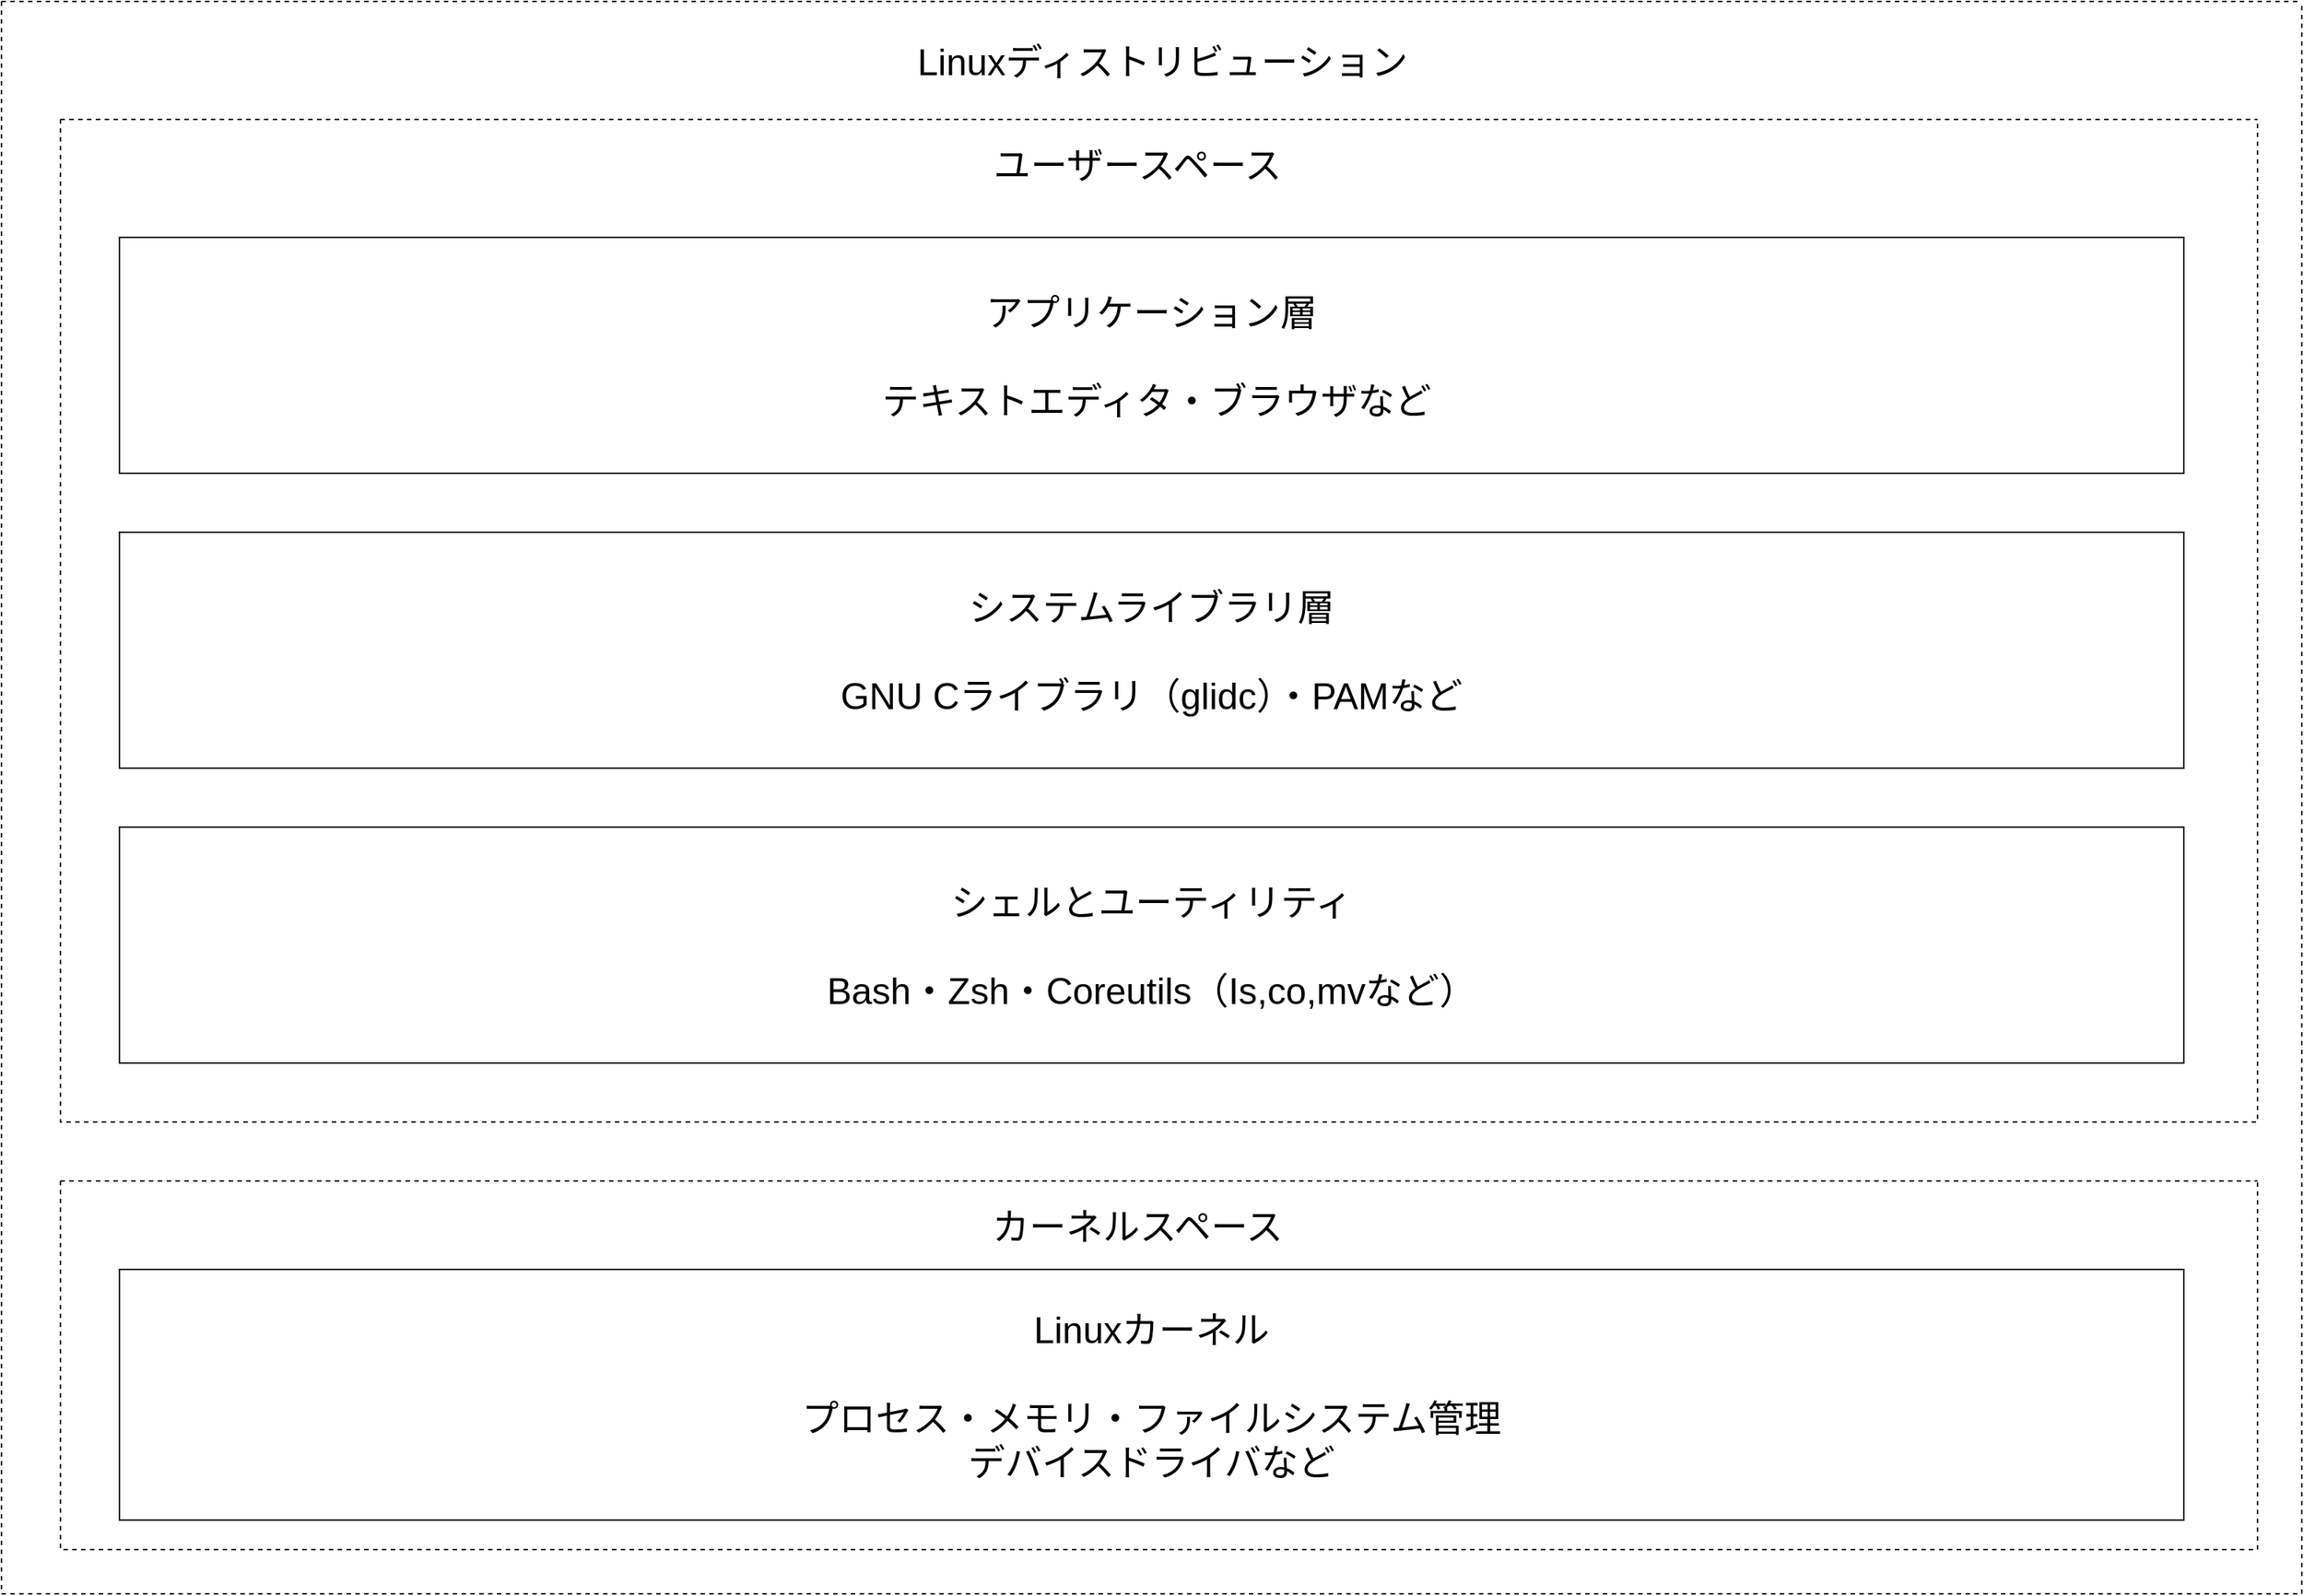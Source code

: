 <mxfile>
    <diagram id="_gX3k_CM9ZGp-EhOba6K" name="ページ1">
        <mxGraphModel dx="1883" dy="1298" grid="1" gridSize="10" guides="1" tooltips="1" connect="1" arrows="1" fold="1" page="1" pageScale="1" pageWidth="1654" pageHeight="1169" math="0" shadow="0">
            <root>
                <mxCell id="0"/>
                <mxCell id="1" parent="0"/>
                <mxCell id="2" value="" style="swimlane;startSize=0;dashed=1;" vertex="1" parent="1">
                    <mxGeometry x="40" y="40" width="1560" height="1080" as="geometry"/>
                </mxCell>
                <mxCell id="3" value="Linuxディストリビューション" style="text;html=1;align=center;verticalAlign=middle;resizable=0;points=[];autosize=1;strokeColor=none;fillColor=none;fontSize=25;" vertex="1" parent="2">
                    <mxGeometry x="607" y="20" width="360" height="40" as="geometry"/>
                </mxCell>
                <mxCell id="4" value="" style="swimlane;startSize=0;dashed=1;fontSize=25;" vertex="1" parent="2">
                    <mxGeometry x="40" y="80" width="1490" height="680" as="geometry"/>
                </mxCell>
                <mxCell id="6" value="ユーザースペース" style="text;html=1;align=center;verticalAlign=middle;resizable=0;points=[];autosize=1;strokeColor=none;fillColor=none;fontSize=25;" vertex="1" parent="4">
                    <mxGeometry x="620" y="10" width="220" height="40" as="geometry"/>
                </mxCell>
                <mxCell id="8" value="アプリケーション層&lt;br&gt;&lt;br&gt;&amp;nbsp;テキストエディタ・ブラウザなど" style="rounded=0;whiteSpace=wrap;html=1;fontSize=25;" vertex="1" parent="4">
                    <mxGeometry x="40" y="80" width="1400" height="160" as="geometry"/>
                </mxCell>
                <mxCell id="9" value="システムライブラリ層&lt;br&gt;&lt;br&gt;GNU Cライブラリ（glidc）・PAMなど" style="rounded=0;whiteSpace=wrap;html=1;fontSize=25;" vertex="1" parent="4">
                    <mxGeometry x="40" y="280" width="1400" height="160" as="geometry"/>
                </mxCell>
                <mxCell id="10" value="シェルとユーティリティ&lt;br&gt;&lt;br&gt;Bash・Zsh・Coreutils（Is,co,mvなど）" style="rounded=0;whiteSpace=wrap;html=1;fontSize=25;" vertex="1" parent="4">
                    <mxGeometry x="40" y="480" width="1400" height="160" as="geometry"/>
                </mxCell>
                <mxCell id="5" value="" style="swimlane;startSize=0;dashed=1;fontSize=25;" vertex="1" parent="2">
                    <mxGeometry x="40" y="800" width="1490" height="250" as="geometry"/>
                </mxCell>
                <mxCell id="12" value="カーネルスペース" style="text;html=1;align=center;verticalAlign=middle;resizable=0;points=[];autosize=1;strokeColor=none;fillColor=none;fontSize=25;" vertex="1" parent="5">
                    <mxGeometry x="620" y="10" width="220" height="40" as="geometry"/>
                </mxCell>
                <mxCell id="14" value="Linuxカーネル&lt;br&gt;&lt;br&gt;プロセス・メモリ・ファイルシステム管理&lt;br&gt;デバイスドライバなど" style="rounded=0;whiteSpace=wrap;html=1;fontSize=25;" vertex="1" parent="5">
                    <mxGeometry x="40" y="60" width="1400" height="170" as="geometry"/>
                </mxCell>
            </root>
        </mxGraphModel>
    </diagram>
</mxfile>